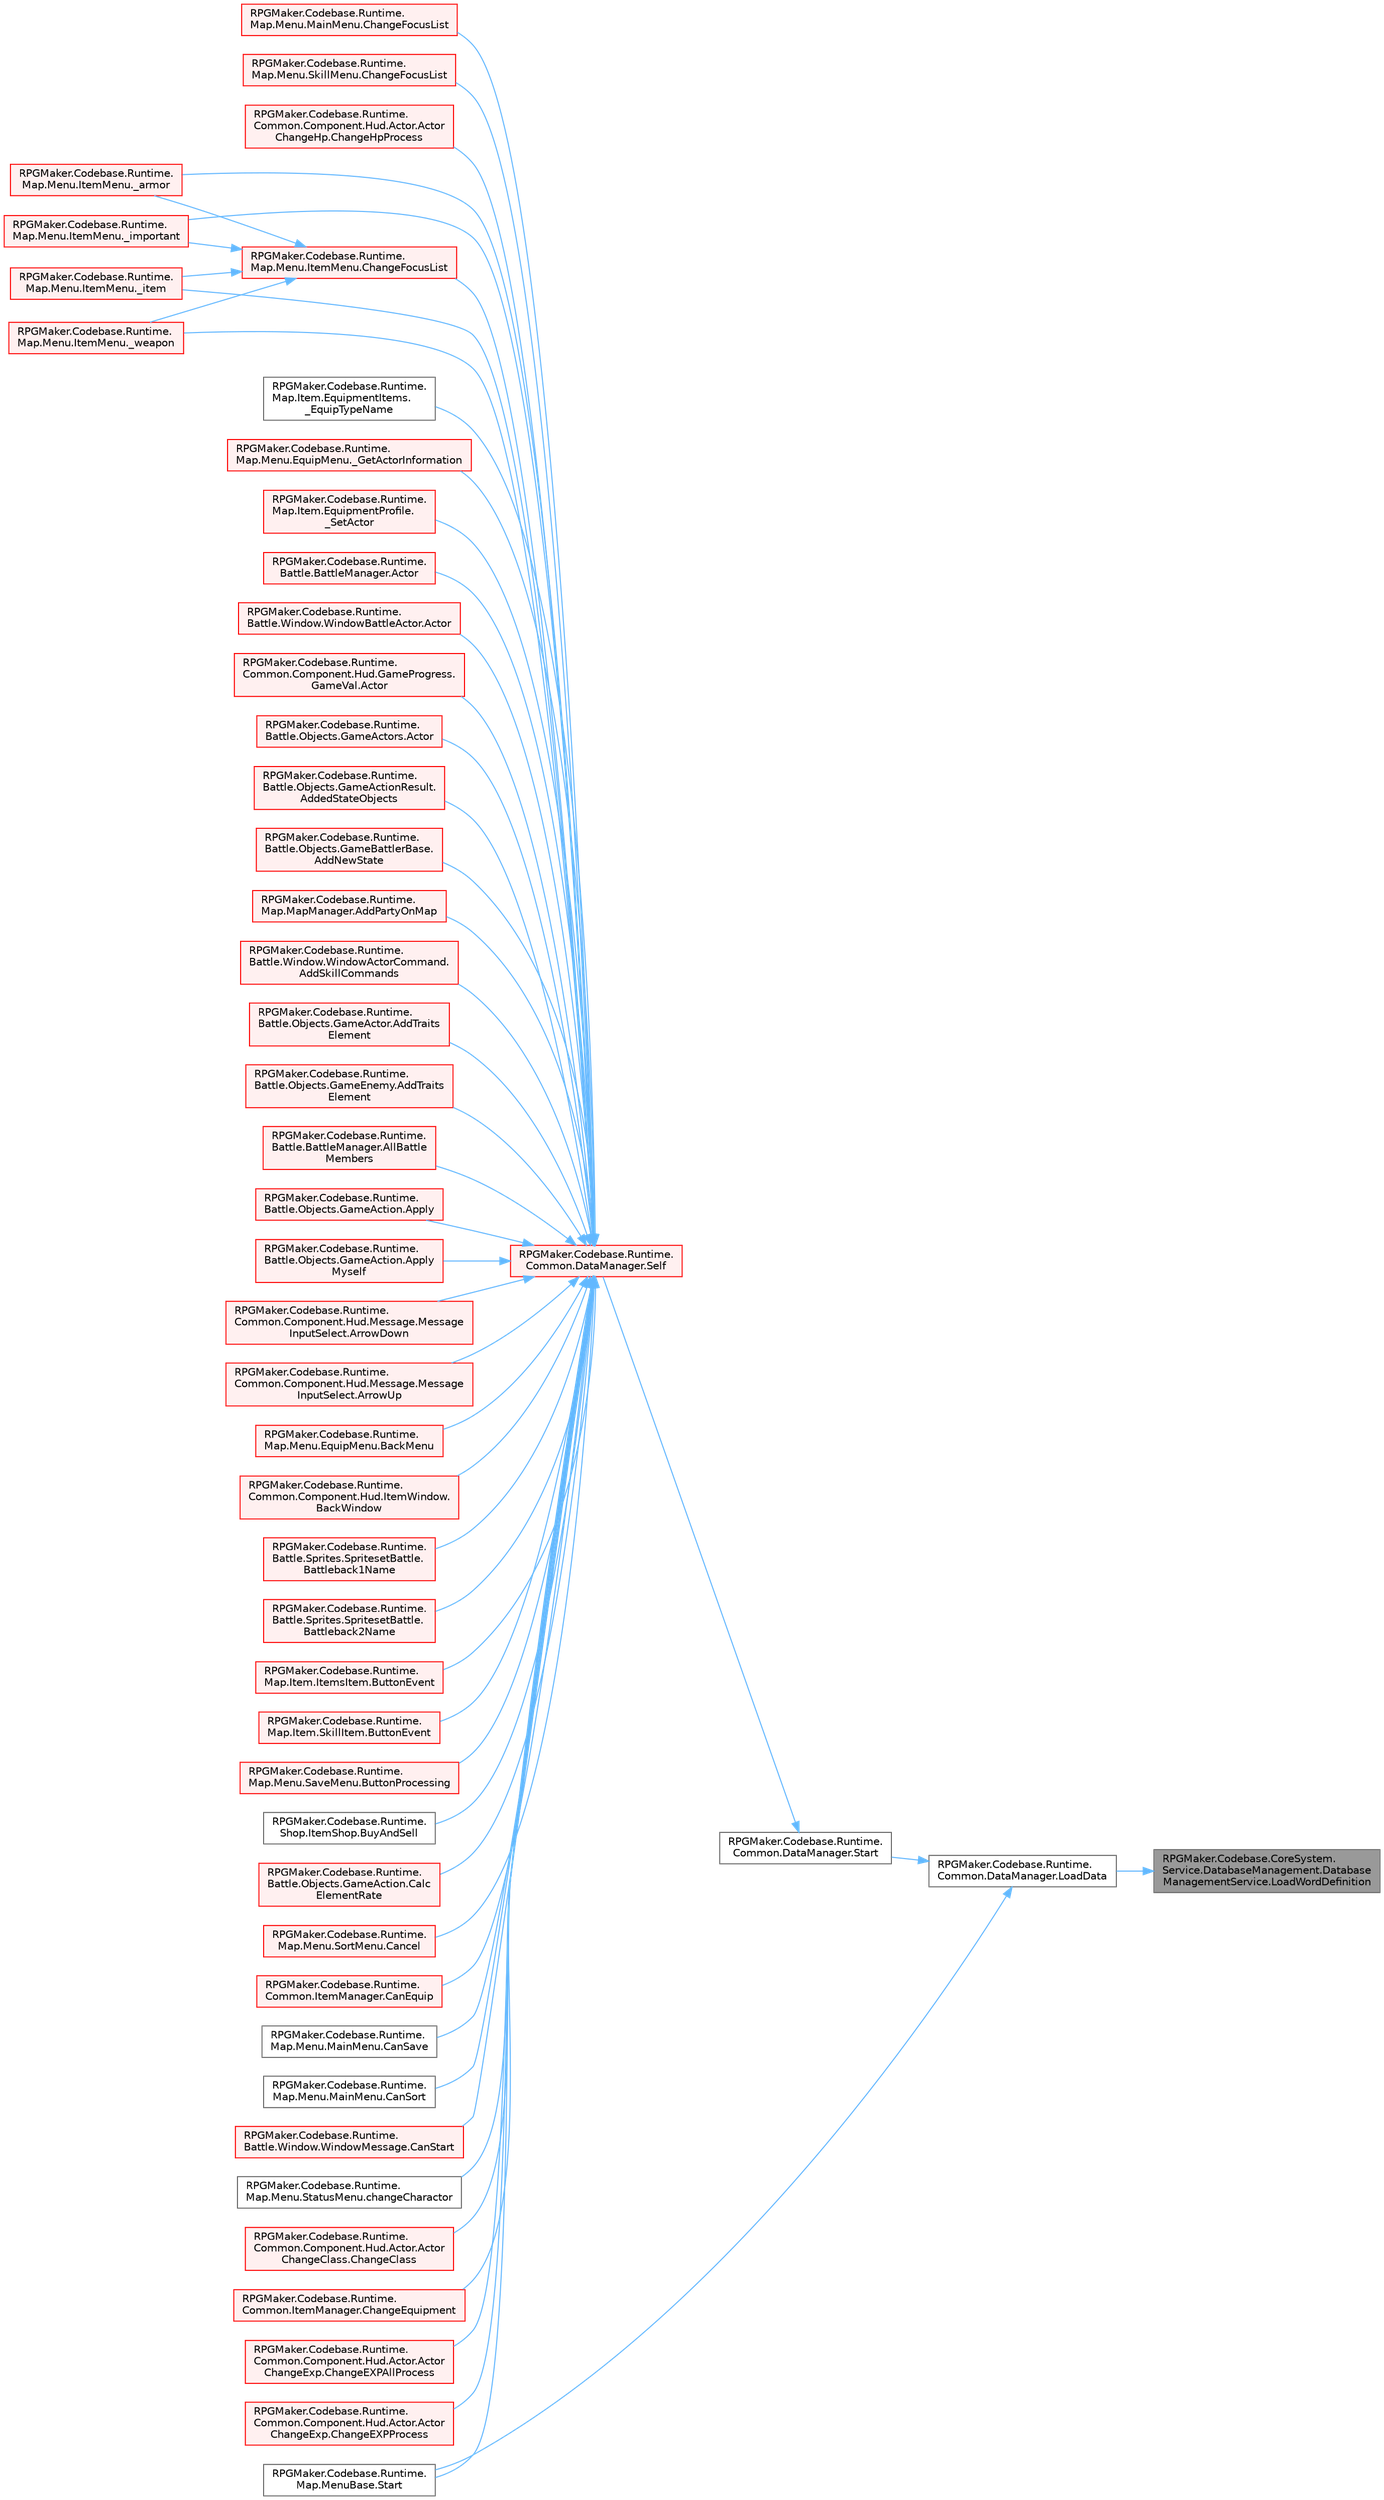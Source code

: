 digraph "RPGMaker.Codebase.CoreSystem.Service.DatabaseManagement.DatabaseManagementService.LoadWordDefinition"
{
 // LATEX_PDF_SIZE
  bgcolor="transparent";
  edge [fontname=Helvetica,fontsize=10,labelfontname=Helvetica,labelfontsize=10];
  node [fontname=Helvetica,fontsize=10,shape=box,height=0.2,width=0.4];
  rankdir="RL";
  Node1 [id="Node000001",label="RPGMaker.Codebase.CoreSystem.\lService.DatabaseManagement.Database\lManagementService.LoadWordDefinition",height=0.2,width=0.4,color="gray40", fillcolor="grey60", style="filled", fontcolor="black",tooltip=" "];
  Node1 -> Node2 [id="edge1_Node000001_Node000002",dir="back",color="steelblue1",style="solid",tooltip=" "];
  Node2 [id="Node000002",label="RPGMaker.Codebase.Runtime.\lCommon.DataManager.LoadData",height=0.2,width=0.4,color="grey40", fillcolor="white", style="filled",URL="$d5/d08/class_r_p_g_maker_1_1_codebase_1_1_runtime_1_1_common_1_1_data_manager.html#a42e1175b0a1dc3a225503e007043dc86",tooltip=" "];
  Node2 -> Node3 [id="edge2_Node000002_Node000003",dir="back",color="steelblue1",style="solid",tooltip=" "];
  Node3 [id="Node000003",label="RPGMaker.Codebase.Runtime.\lCommon.DataManager.Start",height=0.2,width=0.4,color="grey40", fillcolor="white", style="filled",URL="$d5/d08/class_r_p_g_maker_1_1_codebase_1_1_runtime_1_1_common_1_1_data_manager.html#ace8f5b29b336a071e6383ecdbe0f85c5",tooltip=" "];
  Node3 -> Node4 [id="edge3_Node000003_Node000004",dir="back",color="steelblue1",style="solid",tooltip=" "];
  Node4 [id="Node000004",label="RPGMaker.Codebase.Runtime.\lCommon.DataManager.Self",height=0.2,width=0.4,color="red", fillcolor="#FFF0F0", style="filled",URL="$d5/d08/class_r_p_g_maker_1_1_codebase_1_1_runtime_1_1_common_1_1_data_manager.html#a8f0a40fd71fe0a873d1905e106299934",tooltip=" "];
  Node4 -> Node5 [id="edge4_Node000004_Node000005",dir="back",color="steelblue1",style="solid",tooltip=" "];
  Node5 [id="Node000005",label="RPGMaker.Codebase.Runtime.\lMap.Menu.ItemMenu._armor",height=0.2,width=0.4,color="red", fillcolor="#FFF0F0", style="filled",URL="$d3/d77/class_r_p_g_maker_1_1_codebase_1_1_runtime_1_1_map_1_1_menu_1_1_item_menu.html#aff238633028df440abfb1a991b86e6f2",tooltip="防具表示"];
  Node4 -> Node26 [id="edge5_Node000004_Node000026",dir="back",color="steelblue1",style="solid",tooltip=" "];
  Node26 [id="Node000026",label="RPGMaker.Codebase.Runtime.\lMap.Item.EquipmentItems.\l_EquipTypeName",height=0.2,width=0.4,color="grey40", fillcolor="white", style="filled",URL="$d0/d2a/class_r_p_g_maker_1_1_codebase_1_1_runtime_1_1_map_1_1_item_1_1_equipment_items.html#ad7e4f7dfb5d691222852cfcb4c97d39e",tooltip="装備タイプ名の取得"];
  Node4 -> Node27 [id="edge6_Node000004_Node000027",dir="back",color="steelblue1",style="solid",tooltip=" "];
  Node27 [id="Node000027",label="RPGMaker.Codebase.Runtime.\lMap.Menu.EquipMenu._GetActorInformation",height=0.2,width=0.4,color="red", fillcolor="#FFF0F0", style="filled",URL="$db/d72/class_r_p_g_maker_1_1_codebase_1_1_runtime_1_1_map_1_1_menu_1_1_equip_menu.html#af9f92409652fe84b0c22585c52ad9a09",tooltip="キャラクターの情報部分取得"];
  Node4 -> Node11 [id="edge7_Node000004_Node000011",dir="back",color="steelblue1",style="solid",tooltip=" "];
  Node11 [id="Node000011",label="RPGMaker.Codebase.Runtime.\lMap.Menu.ItemMenu._important",height=0.2,width=0.4,color="red", fillcolor="#FFF0F0", style="filled",URL="$d3/d77/class_r_p_g_maker_1_1_codebase_1_1_runtime_1_1_map_1_1_menu_1_1_item_menu.html#a04113fc193f89ab83b282536640cae76",tooltip="大事なものの表示"];
  Node4 -> Node12 [id="edge8_Node000004_Node000012",dir="back",color="steelblue1",style="solid",tooltip=" "];
  Node12 [id="Node000012",label="RPGMaker.Codebase.Runtime.\lMap.Menu.ItemMenu._item",height=0.2,width=0.4,color="red", fillcolor="#FFF0F0", style="filled",URL="$d3/d77/class_r_p_g_maker_1_1_codebase_1_1_runtime_1_1_map_1_1_menu_1_1_item_menu.html#a17b566494770811d68003b4fe0c3ceb0",tooltip="アイテム表示"];
  Node4 -> Node41 [id="edge9_Node000004_Node000041",dir="back",color="steelblue1",style="solid",tooltip=" "];
  Node41 [id="Node000041",label="RPGMaker.Codebase.Runtime.\lMap.Item.EquipmentProfile.\l_SetActor",height=0.2,width=0.4,color="red", fillcolor="#FFF0F0", style="filled",URL="$db/d19/class_r_p_g_maker_1_1_codebase_1_1_runtime_1_1_map_1_1_item_1_1_equipment_profile.html#ae5fc2d9f492ea45ceafe144ae3061ce7",tooltip=" "];
  Node4 -> Node13 [id="edge10_Node000004_Node000013",dir="back",color="steelblue1",style="solid",tooltip=" "];
  Node13 [id="Node000013",label="RPGMaker.Codebase.Runtime.\lMap.Menu.ItemMenu._weapon",height=0.2,width=0.4,color="red", fillcolor="#FFF0F0", style="filled",URL="$d3/d77/class_r_p_g_maker_1_1_codebase_1_1_runtime_1_1_map_1_1_menu_1_1_item_menu.html#a6fe655baf5a5f0fb7cfd933d5372d87d",tooltip="武器表示"];
  Node4 -> Node43 [id="edge11_Node000004_Node000043",dir="back",color="steelblue1",style="solid",tooltip=" "];
  Node43 [id="Node000043",label="RPGMaker.Codebase.Runtime.\lBattle.BattleManager.Actor",height=0.2,width=0.4,color="red", fillcolor="#FFF0F0", style="filled",URL="$d3/d0c/class_r_p_g_maker_1_1_codebase_1_1_runtime_1_1_battle_1_1_battle_manager.html#af748afa09d64d252aac59c45f02b5a34",tooltip="アクターを返す"];
  Node4 -> Node85 [id="edge12_Node000004_Node000085",dir="back",color="steelblue1",style="solid",tooltip=" "];
  Node85 [id="Node000085",label="RPGMaker.Codebase.Runtime.\lBattle.Window.WindowBattleActor.Actor",height=0.2,width=0.4,color="red", fillcolor="#FFF0F0", style="filled",URL="$d9/dec/class_r_p_g_maker_1_1_codebase_1_1_runtime_1_1_battle_1_1_window_1_1_window_battle_actor.html#a24985a759cc43be9729ead113e5418bc",tooltip="アクターデータを取得"];
  Node4 -> Node90 [id="edge13_Node000004_Node000090",dir="back",color="steelblue1",style="solid",tooltip=" "];
  Node90 [id="Node000090",label="RPGMaker.Codebase.Runtime.\lCommon.Component.Hud.GameProgress.\lGameVal.Actor",height=0.2,width=0.4,color="red", fillcolor="#FFF0F0", style="filled",URL="$da/df9/class_r_p_g_maker_1_1_codebase_1_1_runtime_1_1_common_1_1_component_1_1_hud_1_1_game_progress_1_1_game_val.html#ab485f874df3f74f2d323be2f69728d1f",tooltip=" "];
  Node4 -> Node93 [id="edge14_Node000004_Node000093",dir="back",color="steelblue1",style="solid",tooltip=" "];
  Node93 [id="Node000093",label="RPGMaker.Codebase.Runtime.\lBattle.Objects.GameActors.Actor",height=0.2,width=0.4,color="red", fillcolor="#FFF0F0", style="filled",URL="$d4/d13/class_r_p_g_maker_1_1_codebase_1_1_runtime_1_1_battle_1_1_objects_1_1_game_actors.html#a82bc12affbb34d1675ddcafaf9bbb5ee",tooltip="指定IDのアクターを返す"];
  Node4 -> Node100 [id="edge15_Node000004_Node000100",dir="back",color="steelblue1",style="solid",tooltip=" "];
  Node100 [id="Node000100",label="RPGMaker.Codebase.Runtime.\lBattle.Objects.GameActionResult.\lAddedStateObjects",height=0.2,width=0.4,color="red", fillcolor="#FFF0F0", style="filled",URL="$db/d27/class_r_p_g_maker_1_1_codebase_1_1_runtime_1_1_battle_1_1_objects_1_1_game_action_result.html#a453de7ba2485ed717db3ff30d8445fe6",tooltip="付加された[ステート]の配列を返す"];
  Node4 -> Node115 [id="edge16_Node000004_Node000115",dir="back",color="steelblue1",style="solid",tooltip=" "];
  Node115 [id="Node000115",label="RPGMaker.Codebase.Runtime.\lBattle.Objects.GameBattlerBase.\lAddNewState",height=0.2,width=0.4,color="red", fillcolor="#FFF0F0", style="filled",URL="$d2/d70/class_r_p_g_maker_1_1_codebase_1_1_runtime_1_1_battle_1_1_objects_1_1_game_battler_base.html#ab9a614d9fe4b4bd1b1f4ba66588db9ed",tooltip="新たなステートを追加"];
  Node4 -> Node153 [id="edge17_Node000004_Node000153",dir="back",color="steelblue1",style="solid",tooltip=" "];
  Node153 [id="Node000153",label="RPGMaker.Codebase.Runtime.\lMap.MapManager.AddPartyOnMap",height=0.2,width=0.4,color="red", fillcolor="#FFF0F0", style="filled",URL="$d5/d0f/class_r_p_g_maker_1_1_codebase_1_1_runtime_1_1_map_1_1_map_manager.html#abb7d25fe36bd98da022b7f4511c03dd3",tooltip=" "];
  Node4 -> Node230 [id="edge18_Node000004_Node000230",dir="back",color="steelblue1",style="solid",tooltip=" "];
  Node230 [id="Node000230",label="RPGMaker.Codebase.Runtime.\lBattle.Window.WindowActorCommand.\lAddSkillCommands",height=0.2,width=0.4,color="red", fillcolor="#FFF0F0", style="filled",URL="$d3/d67/class_r_p_g_maker_1_1_codebase_1_1_runtime_1_1_battle_1_1_window_1_1_window_actor_command.html#aa51ed548df5ac86e06303f5d3a6671c1",tooltip="[スキル]コマンドを追加"];
  Node4 -> Node234 [id="edge19_Node000004_Node000234",dir="back",color="steelblue1",style="solid",tooltip=" "];
  Node234 [id="Node000234",label="RPGMaker.Codebase.Runtime.\lBattle.Objects.GameActor.AddTraits\lElement",height=0.2,width=0.4,color="red", fillcolor="#FFF0F0", style="filled",URL="$db/dfc/class_r_p_g_maker_1_1_codebase_1_1_runtime_1_1_battle_1_1_objects_1_1_game_actor.html#a73a20b4b42eeb94871c6fa5b8e18cf52",tooltip="属性設定から特徴を付与する"];
  Node4 -> Node236 [id="edge20_Node000004_Node000236",dir="back",color="steelblue1",style="solid",tooltip=" "];
  Node236 [id="Node000236",label="RPGMaker.Codebase.Runtime.\lBattle.Objects.GameEnemy.AddTraits\lElement",height=0.2,width=0.4,color="red", fillcolor="#FFF0F0", style="filled",URL="$d8/de8/class_r_p_g_maker_1_1_codebase_1_1_runtime_1_1_battle_1_1_objects_1_1_game_enemy.html#acc6a4cf48a13f4188632b4e9249943cc",tooltip="属性設定から特徴を付与する"];
  Node4 -> Node238 [id="edge21_Node000004_Node000238",dir="back",color="steelblue1",style="solid",tooltip=" "];
  Node238 [id="Node000238",label="RPGMaker.Codebase.Runtime.\lBattle.BattleManager.AllBattle\lMembers",height=0.2,width=0.4,color="red", fillcolor="#FFF0F0", style="filled",URL="$d3/d0c/class_r_p_g_maker_1_1_codebase_1_1_runtime_1_1_battle_1_1_battle_manager.html#addff94979a99df71c18c40d3d467b777",tooltip="戦闘に参加している全バトラーを返す"];
  Node4 -> Node118 [id="edge22_Node000004_Node000118",dir="back",color="steelblue1",style="solid",tooltip=" "];
  Node118 [id="Node000118",label="RPGMaker.Codebase.Runtime.\lBattle.Objects.GameAction.Apply",height=0.2,width=0.4,color="red", fillcolor="#FFF0F0", style="filled",URL="$db/d00/class_r_p_g_maker_1_1_codebase_1_1_runtime_1_1_battle_1_1_objects_1_1_game_action.html#aa0e39264c1ed2c1803fc326949587463",tooltip="指定対象へ結果( Game_ActionResult )の適用"];
  Node4 -> Node122 [id="edge23_Node000004_Node000122",dir="back",color="steelblue1",style="solid",tooltip=" "];
  Node122 [id="Node000122",label="RPGMaker.Codebase.Runtime.\lBattle.Objects.GameAction.Apply\lMyself",height=0.2,width=0.4,color="red", fillcolor="#FFF0F0", style="filled",URL="$db/d00/class_r_p_g_maker_1_1_codebase_1_1_runtime_1_1_battle_1_1_objects_1_1_game_action.html#a66cb5bfc5dcf889949277a058fecd784",tooltip="指定対象へ結果( Game_ActionResult )の適用（使用者への影響）"];
  Node4 -> Node239 [id="edge24_Node000004_Node000239",dir="back",color="steelblue1",style="solid",tooltip=" "];
  Node239 [id="Node000239",label="RPGMaker.Codebase.Runtime.\lCommon.Component.Hud.Message.Message\lInputSelect.ArrowDown",height=0.2,width=0.4,color="red", fillcolor="#FFF0F0", style="filled",URL="$d4/d47/class_r_p_g_maker_1_1_codebase_1_1_runtime_1_1_common_1_1_component_1_1_hud_1_1_message_1_1_message_input_select.html#ac0ecc25f4dcc3f6ba6da7f31168b8f06",tooltip=" "];
  Node4 -> Node243 [id="edge25_Node000004_Node000243",dir="back",color="steelblue1",style="solid",tooltip=" "];
  Node243 [id="Node000243",label="RPGMaker.Codebase.Runtime.\lCommon.Component.Hud.Message.Message\lInputSelect.ArrowUp",height=0.2,width=0.4,color="red", fillcolor="#FFF0F0", style="filled",URL="$d4/d47/class_r_p_g_maker_1_1_codebase_1_1_runtime_1_1_common_1_1_component_1_1_hud_1_1_message_1_1_message_input_select.html#ad27adcecd400825a04b25a524fb64ebc",tooltip=" "];
  Node4 -> Node244 [id="edge26_Node000004_Node000244",dir="back",color="steelblue1",style="solid",tooltip=" "];
  Node244 [id="Node000244",label="RPGMaker.Codebase.Runtime.\lMap.Menu.EquipMenu.BackMenu",height=0.2,width=0.4,color="red", fillcolor="#FFF0F0", style="filled",URL="$db/d72/class_r_p_g_maker_1_1_codebase_1_1_runtime_1_1_map_1_1_menu_1_1_equip_menu.html#ac19804e5b74b2636ff3f6b59d5fc0c8f",tooltip="戻る処理"];
  Node4 -> Node266 [id="edge27_Node000004_Node000266",dir="back",color="steelblue1",style="solid",tooltip=" "];
  Node266 [id="Node000266",label="RPGMaker.Codebase.Runtime.\lCommon.Component.Hud.ItemWindow.\lBackWindow",height=0.2,width=0.4,color="red", fillcolor="#FFF0F0", style="filled",URL="$de/d33/class_r_p_g_maker_1_1_codebase_1_1_runtime_1_1_common_1_1_component_1_1_hud_1_1_item_window.html#a04f12059c63c6c5be785274098054bf5",tooltip="戻る操作"];
  Node4 -> Node271 [id="edge28_Node000004_Node000271",dir="back",color="steelblue1",style="solid",tooltip=" "];
  Node271 [id="Node000271",label="RPGMaker.Codebase.Runtime.\lBattle.Sprites.SpritesetBattle.\lBattleback1Name",height=0.2,width=0.4,color="red", fillcolor="#FFF0F0", style="filled",URL="$de/ddd/class_r_p_g_maker_1_1_codebase_1_1_runtime_1_1_battle_1_1_sprites_1_1_spriteset_battle.html#a33a50dca42bb982a7042e6c6e1749409",tooltip="背景画像1の名称返却"];
  Node4 -> Node323 [id="edge29_Node000004_Node000323",dir="back",color="steelblue1",style="solid",tooltip=" "];
  Node323 [id="Node000323",label="RPGMaker.Codebase.Runtime.\lBattle.Sprites.SpritesetBattle.\lBattleback2Name",height=0.2,width=0.4,color="red", fillcolor="#FFF0F0", style="filled",URL="$de/ddd/class_r_p_g_maker_1_1_codebase_1_1_runtime_1_1_battle_1_1_sprites_1_1_spriteset_battle.html#a9b420b6bc0852de0ec0189a9f33fae28",tooltip="背景画像2の名称返却"];
  Node4 -> Node9 [id="edge30_Node000004_Node000009",dir="back",color="steelblue1",style="solid",tooltip=" "];
  Node9 [id="Node000009",label="RPGMaker.Codebase.Runtime.\lMap.Item.ItemsItem.ButtonEvent",height=0.2,width=0.4,color="red", fillcolor="#FFF0F0", style="filled",URL="$d5/d49/class_r_p_g_maker_1_1_codebase_1_1_runtime_1_1_map_1_1_item_1_1_items_item.html#a57804f17a06a69a3b5487c58a9e02816",tooltip="アイテムを使用する"];
  Node4 -> Node14 [id="edge31_Node000004_Node000014",dir="back",color="steelblue1",style="solid",tooltip=" "];
  Node14 [id="Node000014",label="RPGMaker.Codebase.Runtime.\lMap.Item.SkillItem.ButtonEvent",height=0.2,width=0.4,color="red", fillcolor="#FFF0F0", style="filled",URL="$d0/d4d/class_r_p_g_maker_1_1_codebase_1_1_runtime_1_1_map_1_1_item_1_1_skill_item.html#a4b4dcfc04d0a4bb83639515d84f45c06",tooltip="スキル選択時処理"];
  Node4 -> Node324 [id="edge32_Node000004_Node000324",dir="back",color="steelblue1",style="solid",tooltip=" "];
  Node324 [id="Node000324",label="RPGMaker.Codebase.Runtime.\lMap.Menu.SaveMenu.ButtonProcessing",height=0.2,width=0.4,color="red", fillcolor="#FFF0F0", style="filled",URL="$dc/dd1/class_r_p_g_maker_1_1_codebase_1_1_runtime_1_1_map_1_1_menu_1_1_save_menu.html#a1d8f672f57f4a620a2bd4c9213f6cf6a",tooltip=" "];
  Node4 -> Node328 [id="edge33_Node000004_Node000328",dir="back",color="steelblue1",style="solid",tooltip=" "];
  Node328 [id="Node000328",label="RPGMaker.Codebase.Runtime.\lShop.ItemShop.BuyAndSell",height=0.2,width=0.4,color="grey40", fillcolor="white", style="filled",URL="$d6/d5c/class_r_p_g_maker_1_1_codebase_1_1_runtime_1_1_shop_1_1_item_shop.html#a3d324d19c6a2a246dcc2860c09a8eec1",tooltip=" "];
  Node4 -> Node329 [id="edge34_Node000004_Node000329",dir="back",color="steelblue1",style="solid",tooltip=" "];
  Node329 [id="Node000329",label="RPGMaker.Codebase.Runtime.\lBattle.Objects.GameAction.Calc\lElementRate",height=0.2,width=0.4,color="red", fillcolor="#FFF0F0", style="filled",URL="$db/d00/class_r_p_g_maker_1_1_codebase_1_1_runtime_1_1_battle_1_1_objects_1_1_game_action.html#a46a946563458cbcca6a448261355c9b5",tooltip=" "];
  Node4 -> Node257 [id="edge35_Node000004_Node000257",dir="back",color="steelblue1",style="solid",tooltip=" "];
  Node257 [id="Node000257",label="RPGMaker.Codebase.Runtime.\lMap.Menu.SortMenu.Cancel",height=0.2,width=0.4,color="red", fillcolor="#FFF0F0", style="filled",URL="$d0/d73/class_r_p_g_maker_1_1_codebase_1_1_runtime_1_1_map_1_1_menu_1_1_sort_menu.html#a6031d2e52e2069c2256a8eb786a41b71",tooltip=" "];
  Node4 -> Node333 [id="edge36_Node000004_Node000333",dir="back",color="steelblue1",style="solid",tooltip=" "];
  Node333 [id="Node000333",label="RPGMaker.Codebase.Runtime.\lCommon.ItemManager.CanEquip",height=0.2,width=0.4,color="red", fillcolor="#FFF0F0", style="filled",URL="$d4/d82/class_r_p_g_maker_1_1_codebase_1_1_runtime_1_1_common_1_1_item_manager.html#a9686ea5bb7b8928cdcddf76d09d8ccf6",tooltip=" "];
  Node4 -> Node341 [id="edge37_Node000004_Node000341",dir="back",color="steelblue1",style="solid",tooltip=" "];
  Node341 [id="Node000341",label="RPGMaker.Codebase.Runtime.\lMap.Menu.MainMenu.CanSave",height=0.2,width=0.4,color="grey40", fillcolor="white", style="filled",URL="$d7/d96/class_r_p_g_maker_1_1_codebase_1_1_runtime_1_1_map_1_1_menu_1_1_main_menu.html#ad861f8c1f1e6fb1f4cc9bfbf91a1691a",tooltip="セーブボタン押下可否の更新"];
  Node4 -> Node342 [id="edge38_Node000004_Node000342",dir="back",color="steelblue1",style="solid",tooltip=" "];
  Node342 [id="Node000342",label="RPGMaker.Codebase.Runtime.\lMap.Menu.MainMenu.CanSort",height=0.2,width=0.4,color="grey40", fillcolor="white", style="filled",URL="$d7/d96/class_r_p_g_maker_1_1_codebase_1_1_runtime_1_1_map_1_1_menu_1_1_main_menu.html#a020ca517689f34090a2521ed806ab282",tooltip="ソートボタン押下可否の更新"];
  Node4 -> Node343 [id="edge39_Node000004_Node000343",dir="back",color="steelblue1",style="solid",tooltip=" "];
  Node343 [id="Node000343",label="RPGMaker.Codebase.Runtime.\lBattle.Window.WindowMessage.CanStart",height=0.2,width=0.4,color="red", fillcolor="#FFF0F0", style="filled",URL="$d1/dc2/class_r_p_g_maker_1_1_codebase_1_1_runtime_1_1_battle_1_1_window_1_1_window_message.html#ab92fa943bf125087c02244f7741f2173",tooltip="開始可能か"];
  Node4 -> Node345 [id="edge40_Node000004_Node000345",dir="back",color="steelblue1",style="solid",tooltip=" "];
  Node345 [id="Node000345",label="RPGMaker.Codebase.Runtime.\lMap.Menu.StatusMenu.changeCharactor",height=0.2,width=0.4,color="grey40", fillcolor="white", style="filled",URL="$d9/d44/class_r_p_g_maker_1_1_codebase_1_1_runtime_1_1_map_1_1_menu_1_1_status_menu.html#ac01419eeec1b5a0d13a23cb3b1394c7a",tooltip=" "];
  Node4 -> Node346 [id="edge41_Node000004_Node000346",dir="back",color="steelblue1",style="solid",tooltip=" "];
  Node346 [id="Node000346",label="RPGMaker.Codebase.Runtime.\lCommon.Component.Hud.Actor.Actor\lChangeClass.ChangeClass",height=0.2,width=0.4,color="red", fillcolor="#FFF0F0", style="filled",URL="$df/dbe/class_r_p_g_maker_1_1_codebase_1_1_runtime_1_1_common_1_1_component_1_1_hud_1_1_actor_1_1_actor_change_class.html#afea8429f1abfa829f5fe8dec362ce197",tooltip=" "];
  Node4 -> Node348 [id="edge42_Node000004_Node000348",dir="back",color="steelblue1",style="solid",tooltip=" "];
  Node348 [id="Node000348",label="RPGMaker.Codebase.Runtime.\lCommon.ItemManager.ChangeEquipment",height=0.2,width=0.4,color="red", fillcolor="#FFF0F0", style="filled",URL="$d4/d82/class_r_p_g_maker_1_1_codebase_1_1_runtime_1_1_common_1_1_item_manager.html#aa74ee21ae025c31380c45551e34c36ae",tooltip="装備変更"];
  Node4 -> Node351 [id="edge43_Node000004_Node000351",dir="back",color="steelblue1",style="solid",tooltip=" "];
  Node351 [id="Node000351",label="RPGMaker.Codebase.Runtime.\lCommon.Component.Hud.Actor.Actor\lChangeExp.ChangeEXPAllProcess",height=0.2,width=0.4,color="red", fillcolor="#FFF0F0", style="filled",URL="$de/d98/class_r_p_g_maker_1_1_codebase_1_1_runtime_1_1_common_1_1_component_1_1_hud_1_1_actor_1_1_actor_change_exp.html#a96b7d1613596be7318561ef7177999e2",tooltip=" "];
  Node4 -> Node354 [id="edge44_Node000004_Node000354",dir="back",color="steelblue1",style="solid",tooltip=" "];
  Node354 [id="Node000354",label="RPGMaker.Codebase.Runtime.\lCommon.Component.Hud.Actor.Actor\lChangeExp.ChangeEXPProcess",height=0.2,width=0.4,color="red", fillcolor="#FFF0F0", style="filled",URL="$de/d98/class_r_p_g_maker_1_1_codebase_1_1_runtime_1_1_common_1_1_component_1_1_hud_1_1_actor_1_1_actor_change_exp.html#adb199fcab1ee24cfb4ef52083ff0d651",tooltip=" "];
  Node4 -> Node355 [id="edge45_Node000004_Node000355",dir="back",color="steelblue1",style="solid",tooltip=" "];
  Node355 [id="Node000355",label="RPGMaker.Codebase.Runtime.\lMap.Menu.MainMenu.ChangeFocusList",height=0.2,width=0.4,color="red", fillcolor="#FFF0F0", style="filled",URL="$d7/d96/class_r_p_g_maker_1_1_codebase_1_1_runtime_1_1_map_1_1_menu_1_1_main_menu.html#a02676e20a14f0fb1c50d048830e35851",tooltip="リストのフォーカス位置を変更する"];
  Node4 -> Node360 [id="edge46_Node000004_Node000360",dir="back",color="steelblue1",style="solid",tooltip=" "];
  Node360 [id="Node000360",label="RPGMaker.Codebase.Runtime.\lMap.Menu.ItemMenu.ChangeFocusList",height=0.2,width=0.4,color="red", fillcolor="#FFF0F0", style="filled",URL="$d3/d77/class_r_p_g_maker_1_1_codebase_1_1_runtime_1_1_map_1_1_menu_1_1_item_menu.html#ac8655015612da82d2b9007fef2fa5586",tooltip="リストのフォーカス位置を変更する"];
  Node360 -> Node5 [id="edge47_Node000360_Node000005",dir="back",color="steelblue1",style="solid",tooltip=" "];
  Node360 -> Node11 [id="edge48_Node000360_Node000011",dir="back",color="steelblue1",style="solid",tooltip=" "];
  Node360 -> Node12 [id="edge49_Node000360_Node000012",dir="back",color="steelblue1",style="solid",tooltip=" "];
  Node360 -> Node13 [id="edge50_Node000360_Node000013",dir="back",color="steelblue1",style="solid",tooltip=" "];
  Node4 -> Node366 [id="edge51_Node000004_Node000366",dir="back",color="steelblue1",style="solid",tooltip=" "];
  Node366 [id="Node000366",label="RPGMaker.Codebase.Runtime.\lMap.Menu.SkillMenu.ChangeFocusList",height=0.2,width=0.4,color="red", fillcolor="#FFF0F0", style="filled",URL="$db/d40/class_r_p_g_maker_1_1_codebase_1_1_runtime_1_1_map_1_1_menu_1_1_skill_menu.html#af36ad7509dd7e32d408a7ca967b6b63a",tooltip="リストのフォーカス位置を変更する"];
  Node4 -> Node369 [id="edge52_Node000004_Node000369",dir="back",color="steelblue1",style="solid",tooltip=" "];
  Node369 [id="Node000369",label="RPGMaker.Codebase.Runtime.\lCommon.Component.Hud.Actor.Actor\lChangeHp.ChangeHpProcess",height=0.2,width=0.4,color="red", fillcolor="#FFF0F0", style="filled",URL="$d9/d4b/class_r_p_g_maker_1_1_codebase_1_1_runtime_1_1_common_1_1_component_1_1_hud_1_1_actor_1_1_actor_change_hp.html#a606c49e5a1195117743f7b755b91086e",tooltip=" "];
  Node4 -> Node97 [id="edge53_Node000004_Node000097",dir="back",color="steelblue1",style="solid",tooltip=" "];
  Node97 [id="Node000097",label="RPGMaker.Codebase.Runtime.\lMap.MenuBase.Start",height=0.2,width=0.4,color="grey40", fillcolor="white", style="filled",URL="$d4/d87/class_r_p_g_maker_1_1_codebase_1_1_runtime_1_1_map_1_1_menu_base.html#ab8ad905ff46339e96dec9ed2cbe31306",tooltip=" "];
  Node2 -> Node97 [id="edge54_Node000002_Node000097",dir="back",color="steelblue1",style="solid",tooltip=" "];
}
